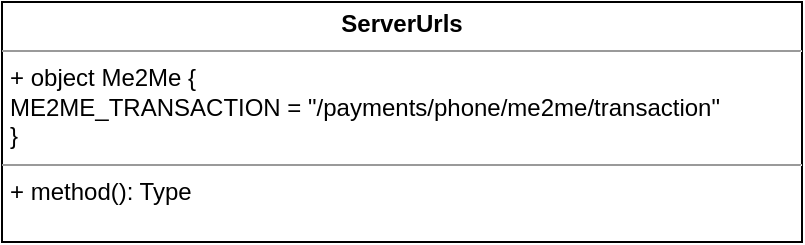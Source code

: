 <mxfile version="15.7.3" type="github">
  <diagram id="gR-Iq4hhyVUKYChUKCiO" name="Page-1">
    <mxGraphModel dx="677" dy="368" grid="1" gridSize="10" guides="1" tooltips="1" connect="1" arrows="1" fold="1" page="1" pageScale="1" pageWidth="850" pageHeight="1100" math="0" shadow="0">
      <root>
        <mxCell id="0" />
        <mxCell id="1" parent="0" />
        <mxCell id="5Wr3TJJhSt7KaW0Q5IkL-1" value="&lt;p style=&quot;margin: 0px ; margin-top: 4px ; text-align: center&quot;&gt;&lt;b&gt;ServerUrls&lt;/b&gt;&lt;/p&gt;&lt;hr size=&quot;1&quot;&gt;&lt;p style=&quot;margin: 0px ; margin-left: 4px&quot;&gt;+ object Me2Me {&lt;/p&gt;&lt;p style=&quot;margin: 0px ; margin-left: 4px&quot;&gt;ME2ME_TRANSACTION = &quot;/payments/phone/me2me/transaction&quot;&lt;br&gt;&lt;/p&gt;&lt;p style=&quot;margin: 0px ; margin-left: 4px&quot;&gt;}&lt;br&gt;&lt;/p&gt;&lt;hr size=&quot;1&quot;&gt;&lt;p style=&quot;margin: 0px ; margin-left: 4px&quot;&gt;+ method(): Type&lt;/p&gt;" style="verticalAlign=top;align=left;overflow=fill;fontSize=12;fontFamily=Helvetica;html=1;" vertex="1" parent="1">
          <mxGeometry x="40" y="280" width="400" height="120" as="geometry" />
        </mxCell>
      </root>
    </mxGraphModel>
  </diagram>
</mxfile>
